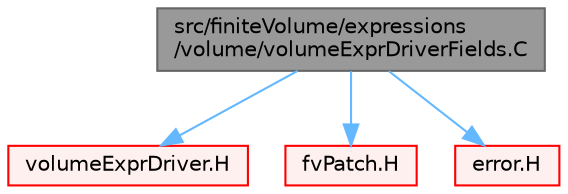 digraph "src/finiteVolume/expressions/volume/volumeExprDriverFields.C"
{
 // LATEX_PDF_SIZE
  bgcolor="transparent";
  edge [fontname=Helvetica,fontsize=10,labelfontname=Helvetica,labelfontsize=10];
  node [fontname=Helvetica,fontsize=10,shape=box,height=0.2,width=0.4];
  Node1 [id="Node000001",label="src/finiteVolume/expressions\l/volume/volumeExprDriverFields.C",height=0.2,width=0.4,color="gray40", fillcolor="grey60", style="filled", fontcolor="black",tooltip=" "];
  Node1 -> Node2 [id="edge1_Node000001_Node000002",color="steelblue1",style="solid",tooltip=" "];
  Node2 [id="Node000002",label="volumeExprDriver.H",height=0.2,width=0.4,color="red", fillcolor="#FFF0F0", style="filled",URL="$volumeExprDriver_8H.html",tooltip=" "];
  Node1 -> Node375 [id="edge2_Node000001_Node000375",color="steelblue1",style="solid",tooltip=" "];
  Node375 [id="Node000375",label="fvPatch.H",height=0.2,width=0.4,color="red", fillcolor="#FFF0F0", style="filled",URL="$fvPatch_8H.html",tooltip=" "];
  Node1 -> Node47 [id="edge3_Node000001_Node000047",color="steelblue1",style="solid",tooltip=" "];
  Node47 [id="Node000047",label="error.H",height=0.2,width=0.4,color="red", fillcolor="#FFF0F0", style="filled",URL="$error_8H.html",tooltip=" "];
}
